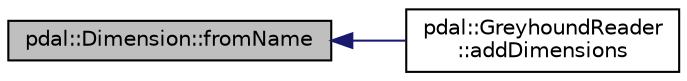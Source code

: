 digraph "pdal::Dimension::fromName"
{
  edge [fontname="Helvetica",fontsize="10",labelfontname="Helvetica",labelfontsize="10"];
  node [fontname="Helvetica",fontsize="10",shape=record];
  rankdir="LR";
  Node1 [label="pdal::Dimension::fromName",height=0.2,width=0.4,color="black", fillcolor="grey75", style="filled", fontcolor="black"];
  Node1 -> Node2 [dir="back",color="midnightblue",fontsize="10",style="solid",fontname="Helvetica"];
  Node2 [label="pdal::GreyhoundReader\l::addDimensions",height=0.2,width=0.4,color="black", fillcolor="white", style="filled",URL="$classpdal_1_1GreyhoundReader.html#a8e91ad9eaf4bcaefa3b47f43f7121ec5"];
}
